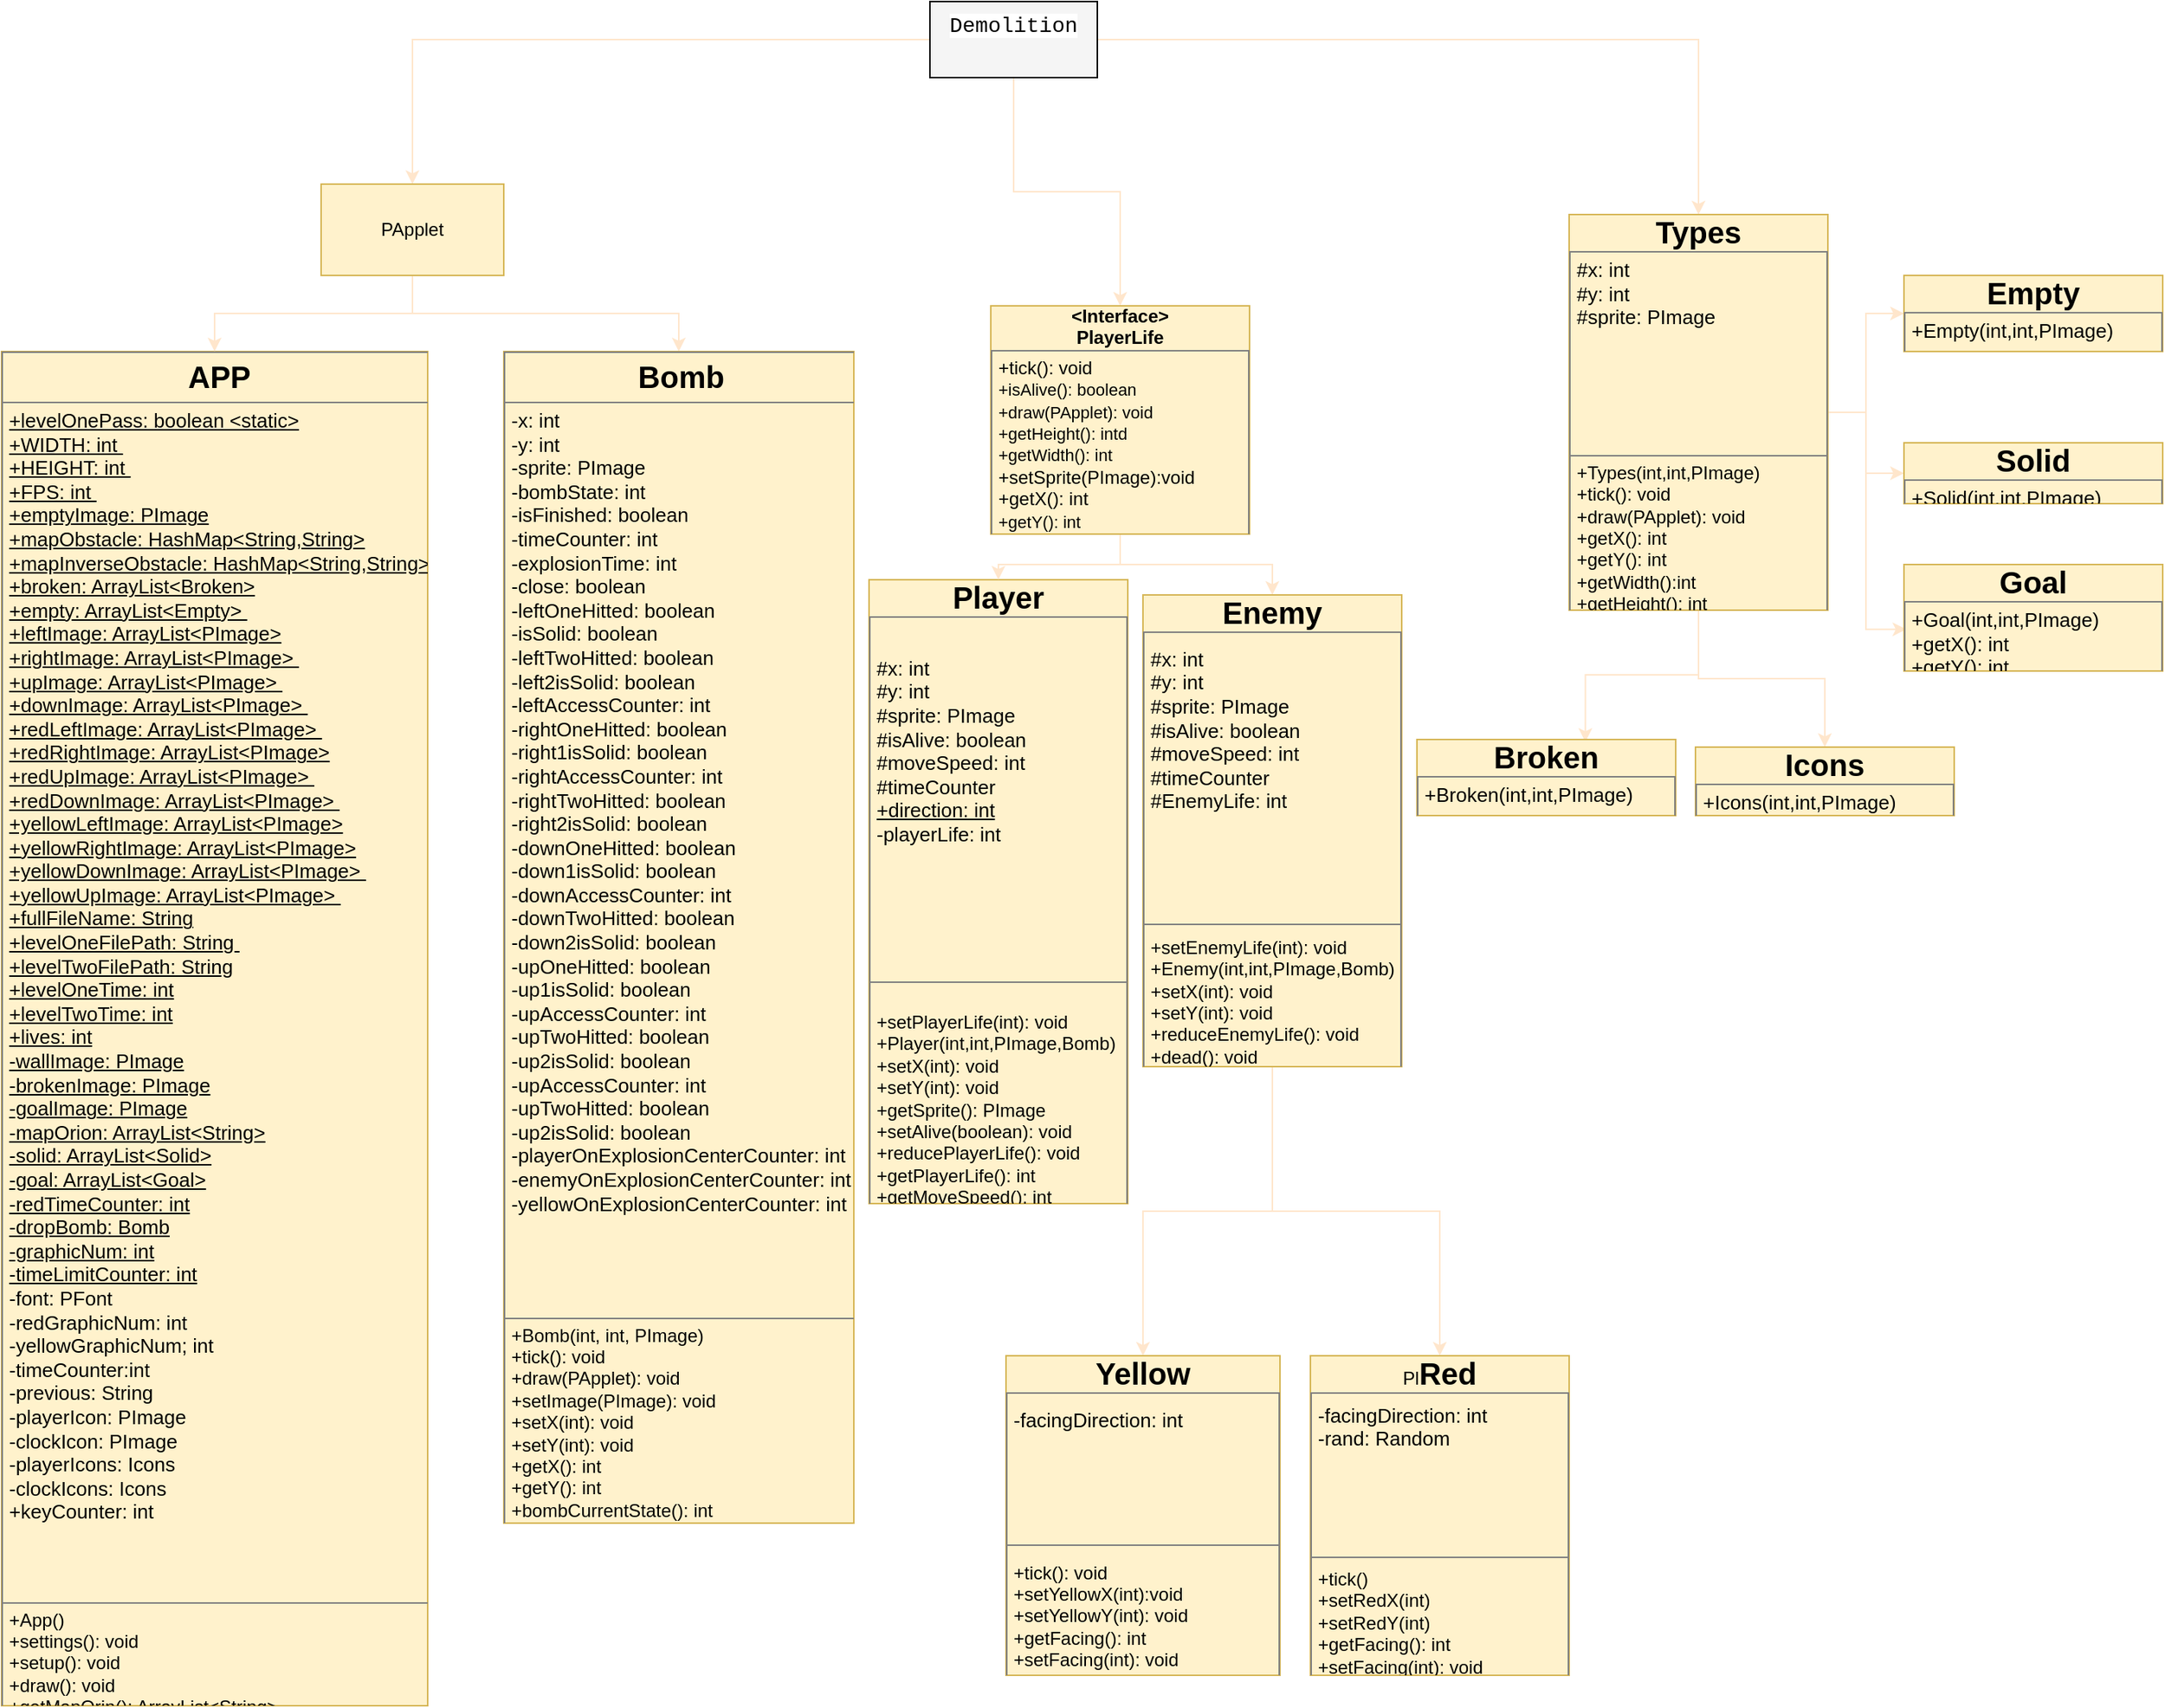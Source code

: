 <mxfile>
    <diagram id="IEfj9Nkt6mXLKzM7dppg" name="第 1 页">
        <mxGraphModel dx="2086" dy="1921" grid="1" gridSize="10" guides="1" tooltips="1" connect="1" arrows="1" fold="1" page="1" pageScale="1" pageWidth="827" pageHeight="1169" math="0" shadow="0">
            <root>
                <mxCell id="0"/>
                <mxCell id="1" parent="0"/>
                <mxCell id="102" style="edgeStyle=orthogonalEdgeStyle;rounded=0;orthogonalLoop=1;jettySize=auto;html=1;entryX=0.5;entryY=0;entryDx=0;entryDy=0;labelBackgroundColor=none;fontColor=#000000;strokeColor=#FFE6CC;" edge="1" parent="1" source="2" target="85">
                    <mxGeometry relative="1" as="geometry"/>
                </mxCell>
                <mxCell id="111" style="edgeStyle=orthogonalEdgeStyle;rounded=0;orthogonalLoop=1;jettySize=auto;html=1;labelBackgroundColor=none;fontColor=#000000;strokeColor=#FFE6CC;entryX=0.5;entryY=0;entryDx=0;entryDy=0;" edge="1" parent="1" source="2" target="110">
                    <mxGeometry relative="1" as="geometry">
                        <mxPoint x="240" y="-40" as="targetPoint"/>
                    </mxGeometry>
                </mxCell>
                <mxCell id="112" style="edgeStyle=orthogonalEdgeStyle;rounded=0;orthogonalLoop=1;jettySize=auto;html=1;labelBackgroundColor=none;fontColor=#000000;strokeColor=#FFE6CC;entryX=0.5;entryY=0;entryDx=0;entryDy=0;" edge="1" parent="1" source="2" target="100">
                    <mxGeometry relative="1" as="geometry">
                        <mxPoint x="-160" y="-10" as="targetPoint"/>
                    </mxGeometry>
                </mxCell>
                <mxCell id="2" value="&lt;div style=&quot;font-family: &amp;#34;consolas&amp;#34; , &amp;#34;courier new&amp;#34; , monospace ; font-size: 14px ; line-height: 19px&quot;&gt;&lt;span style=&quot;background-color: rgb(255 , 255 , 255)&quot;&gt;&lt;font color=&quot;#000000&quot;&gt;Demolition&lt;/font&gt;&lt;/span&gt;&lt;/div&gt;&lt;div style=&quot;color: rgb(212 , 212 , 212) ; font-family: &amp;#34;consolas&amp;#34; , &amp;#34;courier new&amp;#34; , monospace ; font-size: 14px ; line-height: 19px&quot;&gt;&lt;span style=&quot;background-color: rgb(0 , 0 , 0)&quot;&gt;&lt;br&gt;&lt;/span&gt;&lt;/div&gt;" style="rounded=0;whiteSpace=wrap;html=1;fillColor=#f5f5f5;fontColor=#333333;align=center;" parent="1" vertex="1">
                    <mxGeometry x="-90" y="-120" width="110" height="50" as="geometry"/>
                </mxCell>
                <mxCell id="83" value="&lt;table border=&quot;1&quot; width=&quot;100%&quot; cellpadding=&quot;4&quot; style=&quot;width: 100% ; height: 100% ; border-collapse: collapse&quot;&gt;&lt;tbody&gt;&lt;tr&gt;&lt;th style=&quot;text-align: center&quot;&gt;&lt;span style=&quot;color: rgb(0 , 0 , 0)&quot;&gt;&lt;font style=&quot;font-size: 20px&quot;&gt;APP&lt;/font&gt;&lt;/span&gt;&lt;br&gt;&lt;/th&gt;&lt;/tr&gt;&lt;tr style=&quot;font-size: 13px&quot;&gt;&lt;td&gt;&lt;span style=&quot;color: rgb(0 , 0 , 0)&quot;&gt;&lt;u&gt;+levelOnePass: boolean &amp;lt;static&amp;gt;&lt;/u&gt;&lt;br&gt;&lt;u&gt;+WIDTH: int&amp;nbsp;&lt;/u&gt;&lt;br&gt;&lt;u&gt;+HEIGHT: int&amp;nbsp;&lt;/u&gt;&lt;br&gt;&lt;u&gt;+FPS: int&amp;nbsp;&lt;/u&gt;&lt;br&gt;&lt;u&gt;+emptyImage: PImage&lt;/u&gt;&lt;br&gt;&lt;u&gt;+mapObstacle: HashMap&amp;lt;String,String&amp;gt;&lt;/u&gt;&lt;br&gt;&lt;u&gt;+mapInverseObstacle: HashMap&amp;lt;String,String&amp;gt;&lt;/u&gt;&lt;br&gt;&lt;u&gt;+broken: ArrayList&amp;lt;Broken&amp;gt;&lt;/u&gt;&lt;br&gt;&lt;u&gt;+empty: ArrayList&amp;lt;Empty&amp;gt;&amp;nbsp;&lt;/u&gt;&lt;br&gt;&lt;u&gt;+leftImage: ArrayList&amp;lt;PImage&amp;gt;&lt;/u&gt;&lt;br&gt;&lt;u&gt;+rightImage: ArrayList&amp;lt;PImage&amp;gt;&amp;nbsp;&lt;/u&gt;&lt;br&gt;&lt;u&gt;+upImage: ArrayList&amp;lt;PImage&amp;gt;&amp;nbsp;&lt;/u&gt;&lt;br&gt;&lt;u&gt;+downImage: ArrayList&amp;lt;PImage&amp;gt;&amp;nbsp;&lt;/u&gt;&lt;br&gt;&lt;u&gt;+redLeftImage: ArrayList&amp;lt;PImage&amp;gt;&amp;nbsp;&lt;/u&gt;&lt;br&gt;&lt;u&gt;+redRightImage: ArrayList&amp;lt;PImage&amp;gt;&lt;/u&gt;&lt;br&gt;&lt;u&gt;+redUpImage: ArrayList&amp;lt;PImage&amp;gt;&amp;nbsp;&lt;/u&gt;&lt;br&gt;&lt;u&gt;+redDownImage: ArrayList&amp;lt;PImage&amp;gt;&amp;nbsp;&lt;/u&gt;&lt;br&gt;&lt;u&gt;+yellowLeftImage: ArrayList&amp;lt;PImage&amp;gt;&lt;/u&gt;&lt;br&gt;&lt;u&gt;+yellowRightImage: ArrayList&amp;lt;PImage&amp;gt; &lt;/u&gt;&lt;br&gt;&lt;u&gt;+yellowDownImage: ArrayList&amp;lt;PImage&amp;gt;&amp;nbsp;&lt;/u&gt;&lt;br&gt;&lt;u&gt;+yellowUpImage: ArrayList&amp;lt;PImage&amp;gt;&amp;nbsp;&lt;/u&gt;&lt;br&gt;&lt;u&gt;+fullFileName: String&lt;/u&gt;&lt;br&gt;&lt;u&gt;+levelOneFilePath: String&amp;nbsp;&lt;/u&gt;&lt;br&gt;&lt;u&gt;+levelTwoFilePath: String&lt;/u&gt;&lt;br&gt;&lt;u&gt;+levelOneTime: int&lt;/u&gt;&lt;br&gt;&lt;u&gt;+levelTwoTime: int&lt;/u&gt;&lt;br&gt;&lt;u&gt;+lives: int&lt;/u&gt;&lt;/span&gt;&lt;font color=&quot;#000000&quot; style=&quot;font-size: 13px&quot;&gt;&lt;br&gt;&lt;u&gt;-wallImage: PImage&lt;br&gt;-brokenImage: PImage&lt;br&gt;-goalImage: PImage&lt;br&gt;-mapOrion: ArrayList&amp;lt;String&amp;gt;&lt;br&gt;-solid: ArrayList&amp;lt;Solid&amp;gt;&lt;br&gt;-goal: ArrayList&amp;lt;Goal&amp;gt;&lt;br&gt;-redTimeCounter: int&lt;br&gt;-dropBomb: Bomb&lt;br&gt;-graphicNum: int&lt;br&gt;-timeLimitCounter: int&lt;br&gt;&lt;/u&gt;-font: PFont&lt;br&gt;-redGraphicNum: int&lt;br&gt;-yellowGraphicNum; int&lt;br&gt;-timeCounter:int&lt;br&gt;-previous: String&lt;br&gt;-playerIcon: PImage&lt;br&gt;-clockIcon: PImage&lt;br&gt;-playerIcons: Icons&lt;br&gt;-clockIcons: Icons&lt;br&gt;&lt;/font&gt;&lt;font color=&quot;#000000&quot; style=&quot;font-size: 13px&quot;&gt;+keyCounter: int&lt;/font&gt;&lt;font color=&quot;#000000&quot; style=&quot;font-size: 11px&quot;&gt;&lt;br&gt;&lt;br&gt;&lt;br&gt;&lt;br&gt;&lt;/font&gt;&lt;/td&gt;&lt;/tr&gt;&lt;tr&gt;&lt;td&gt;&lt;font color=&quot;#000000&quot;&gt;+App()&lt;br&gt;+settings(): void&lt;br&gt;+setup(): void&lt;br&gt;+draw(): void&lt;br&gt;+getMapOrin(): ArrayList&amp;lt;String&amp;gt;&lt;br&gt;+keyPressed(): void&lt;br&gt;+keyReleased(): void&lt;br&gt;&lt;u&gt;+restart(): void&lt;br&gt;+secondLevel(): void&lt;br&gt;+restart(): void&lt;/u&gt;&lt;br&gt;&lt;br&gt;&lt;br&gt;&lt;/font&gt;&lt;/td&gt;&lt;/tr&gt;&lt;/tbody&gt;&lt;/table&gt;" style="text;html=1;strokeColor=#d6b656;fillColor=#fff2cc;overflow=fill;shadow=0;labelBackgroundColor=none;" parent="1" vertex="1">
                    <mxGeometry x="-700" y="110" width="280" height="890" as="geometry"/>
                </mxCell>
                <mxCell id="86" style="edgeStyle=orthogonalEdgeStyle;rounded=0;orthogonalLoop=1;jettySize=auto;html=1;entryX=0.5;entryY=0;entryDx=0;entryDy=0;labelBackgroundColor=none;noLabel=1;fontColor=none;strokeColor=#FFE6CC;" edge="1" parent="1" source="85" target="83">
                    <mxGeometry relative="1" as="geometry"/>
                </mxCell>
                <mxCell id="88" style="edgeStyle=orthogonalEdgeStyle;rounded=0;orthogonalLoop=1;jettySize=auto;html=1;entryX=0.5;entryY=0;entryDx=0;entryDy=0;labelBackgroundColor=none;fontColor=none;strokeColor=#FFE6CC;" edge="1" parent="1" source="85" target="87">
                    <mxGeometry relative="1" as="geometry"/>
                </mxCell>
                <mxCell id="85" value="&lt;font color=&quot;#000000&quot;&gt;PApplet&lt;/font&gt;" style="whiteSpace=wrap;html=1;shadow=0;labelBackgroundColor=none;strokeColor=#d6b656;strokeWidth=1;fillColor=#fff2cc;" vertex="1" parent="1">
                    <mxGeometry x="-490" width="120" height="60" as="geometry"/>
                </mxCell>
                <mxCell id="87" value="&lt;table border=&quot;1&quot; width=&quot;100%&quot; cellpadding=&quot;4&quot; style=&quot;width: 100% ; height: 100% ; border-collapse: collapse&quot;&gt;&lt;tbody&gt;&lt;tr&gt;&lt;th style=&quot;text-align: center&quot;&gt;&lt;span style=&quot;color: rgb(0 , 0 , 0)&quot;&gt;&lt;font style=&quot;font-size: 20px&quot;&gt;Bomb&lt;/font&gt;&lt;/span&gt;&lt;br&gt;&lt;/th&gt;&lt;/tr&gt;&lt;tr&gt;&lt;td style=&quot;font-size: 13px&quot;&gt;&lt;font color=&quot;#000000&quot; style=&quot;font-size: 13px&quot;&gt;-x: int&lt;br&gt;-y: int&lt;br&gt;-sprite: PImage&lt;br&gt;-bombState: int&lt;br&gt;-isFinished: boolean&lt;br&gt;-timeCounter: int&lt;br&gt;-explosionTime: int&lt;br&gt;-close: boolean&lt;br&gt;-leftOneHitted: boolean&lt;br&gt;-isSolid: boolean&lt;br&gt;-leftTwoHitted: boolean&lt;br&gt;-left2isSolid: boolean&lt;br&gt;-leftAccessCounter: int&lt;br&gt;-rightOneHitted: boolean&lt;br&gt;-right1isSolid: boolean&lt;br&gt;-rightAccessCounter: int&lt;br&gt;-rightTwoHitted: boolean&lt;br&gt;-right2isSolid: boolean&lt;br&gt;-downOneHitted: boolean&lt;br&gt;-down1isSolid: boolean&lt;br&gt;-downAccessCounter: int&lt;br&gt;-downTwoHitted: boolean&lt;br&gt;-down2isSolid: boolean&lt;br&gt;-upOneHitted: boolean&lt;br&gt;-up1isSolid: boolean&lt;br&gt;-upAccessCounter: int&lt;br&gt;-upTwoHitted: boolean&lt;br&gt;-up2isSolid: boolean&lt;br&gt;-upAccessCounter: int&lt;br&gt;-upTwoHitted: boolean&lt;br&gt;-up2isSolid: boolean&lt;br&gt;-playerOnExplosionCenterCounter: int&lt;br&gt;-enemyOnExplosionCenterCounter: int&lt;br&gt;-yellowOnExplosionCenterCounter: int&lt;br&gt;&lt;br&gt;&lt;br&gt;&lt;br&gt;&lt;br&gt;&lt;/font&gt;&lt;/td&gt;&lt;/tr&gt;&lt;tr&gt;&lt;td&gt;&lt;font color=&quot;#000000&quot;&gt;+Bomb(int, int, PImage)&lt;br&gt;+tick(): void&lt;br&gt;+draw(PApplet): void&lt;br&gt;+setImage(PImage): void&lt;br&gt;+setX(int): void&lt;br&gt;+setY(int): void&lt;br&gt;+getX(): int&lt;br&gt;+getY(): int&lt;br&gt;+bombCurrentState(): int&lt;br&gt;+setFinished(): void&lt;br&gt;+isFinishedBomb(): boolean&lt;br&gt;+close(): boolean&lt;br&gt;+hitOnPlayer(): void&lt;br&gt;&lt;br&gt;&lt;/font&gt;&lt;/td&gt;&lt;/tr&gt;&lt;/tbody&gt;&lt;/table&gt;" style="text;html=1;strokeColor=#d6b656;fillColor=#fff2cc;overflow=fill;shadow=0;labelBackgroundColor=none;" vertex="1" parent="1">
                    <mxGeometry x="-370" y="110" width="230" height="770" as="geometry"/>
                </mxCell>
                <mxCell id="90" value="&lt;div style=&quot;text-align: center&quot;&gt;&lt;font color=&quot;#000000&quot; size=&quot;1&quot;&gt;&lt;b style=&quot;font-size: 20px&quot;&gt;Player&lt;/b&gt;&lt;/font&gt;&lt;/div&gt;&lt;table border=&quot;1&quot; width=&quot;100%&quot; cellpadding=&quot;4&quot; style=&quot;width: 100% ; height: 100% ; border-collapse: collapse&quot;&gt;&lt;tbody&gt;&lt;tr&gt;&lt;td style=&quot;font-size: 13px&quot;&gt;&lt;font color=&quot;#000000&quot; style=&quot;font-size: 13px&quot;&gt;#x: int&lt;br&gt;#y: int&lt;br&gt;#sprite: PImage&lt;br&gt;#isAlive: boolean&lt;br&gt;#moveSpeed: int&lt;br&gt;#timeCounter&lt;br&gt;&lt;u&gt;+direction: int&lt;/u&gt;&lt;br&gt;-playerLife: int&lt;br&gt;&lt;br&gt;&lt;br&gt;&lt;br&gt;&lt;br&gt;&lt;/font&gt;&lt;/td&gt;&lt;/tr&gt;&lt;tr&gt;&lt;td&gt;&lt;font color=&quot;#000000&quot;&gt;+setPlayerLife(int): void&lt;br&gt;+Player(int,int,PImage,Bomb)&lt;br&gt;+setX(int): void&lt;br&gt;+setY(int): void&lt;br&gt;+getSprite(): PImage&lt;br&gt;+setAlive(boolean): void&lt;br&gt;+reducePlayerLife(): void&lt;br&gt;+getPlayerLife(): int&lt;br&gt;+getMoveSpeed(): int&lt;/font&gt;&lt;/td&gt;&lt;/tr&gt;&lt;/tbody&gt;&lt;/table&gt;" style="text;html=1;strokeColor=#d6b656;fillColor=#fff2cc;overflow=fill;shadow=0;labelBackgroundColor=none;" vertex="1" parent="1">
                    <mxGeometry x="-130" y="260" width="170" height="410" as="geometry"/>
                </mxCell>
                <mxCell id="101" style="edgeStyle=orthogonalEdgeStyle;rounded=0;orthogonalLoop=1;jettySize=auto;html=1;entryX=0.5;entryY=0;entryDx=0;entryDy=0;labelBackgroundColor=none;fontColor=#000000;strokeColor=#FFE6CC;" edge="1" parent="1" source="100" target="90">
                    <mxGeometry relative="1" as="geometry"/>
                </mxCell>
                <mxCell id="105" style="edgeStyle=orthogonalEdgeStyle;rounded=0;orthogonalLoop=1;jettySize=auto;html=1;entryX=0.5;entryY=0;entryDx=0;entryDy=0;labelBackgroundColor=none;fontColor=#000000;strokeColor=#FFE6CC;" edge="1" parent="1" source="100" target="104">
                    <mxGeometry relative="1" as="geometry"/>
                </mxCell>
                <mxCell id="100" value="&lt;div style=&quot;text-align: center&quot;&gt;&lt;font color=&quot;#000000&quot;&gt;&lt;b&gt;&amp;lt;Interface&amp;gt;&lt;/b&gt;&lt;/font&gt;&lt;/div&gt;&lt;div style=&quot;text-align: center&quot;&gt;&lt;font color=&quot;#000000&quot;&gt;&lt;b&gt;PlayerLife&lt;/b&gt;&lt;/font&gt;&lt;/div&gt;&lt;table border=&quot;1&quot; width=&quot;100%&quot; cellpadding=&quot;4&quot; style=&quot;width: 100% ; height: 100% ; border-collapse: collapse&quot;&gt;&lt;tbody&gt;&lt;tr&gt;&lt;td&gt;&lt;font color=&quot;#000000&quot;&gt;+tick(): void&lt;/font&gt;&lt;br style=&quot;color: rgb(0 , 0 , 0) ; font-family: &amp;#34;helvetica&amp;#34; ; font-size: 11px&quot;&gt;&lt;span style=&quot;color: rgb(0 , 0 , 0) ; font-family: &amp;#34;helvetica&amp;#34; ; font-size: 11px&quot;&gt;+isAlive(): boolean&lt;/span&gt;&lt;br style=&quot;color: rgb(0 , 0 , 0) ; font-family: &amp;#34;helvetica&amp;#34; ; font-size: 11px&quot;&gt;&lt;span style=&quot;color: rgb(0 , 0 , 0) ; font-family: &amp;#34;helvetica&amp;#34; ; font-size: 11px&quot;&gt;+draw(PApplet): void&lt;/span&gt;&lt;br style=&quot;color: rgb(0 , 0 , 0) ; font-family: &amp;#34;helvetica&amp;#34; ; font-size: 11px&quot;&gt;&lt;span style=&quot;color: rgb(0 , 0 , 0) ; font-family: &amp;#34;helvetica&amp;#34; ; font-size: 11px&quot;&gt;+getHeight(): intd&lt;/span&gt;&lt;br style=&quot;color: rgb(0 , 0 , 0) ; font-family: &amp;#34;helvetica&amp;#34; ; font-size: 11px&quot;&gt;&lt;span style=&quot;color: rgb(0 , 0 , 0) ; font-family: &amp;#34;helvetica&amp;#34; ; font-size: 11px&quot;&gt;+getWidth(): int&lt;br&gt;&lt;/span&gt;&lt;font color=&quot;#000000&quot;&gt;+setSprite(PImage):void&lt;br&gt;+getX(): int&lt;/font&gt;&lt;br style=&quot;color: rgb(0 , 0 , 0) ; font-family: &amp;#34;helvetica&amp;#34; ; font-size: 11px&quot;&gt;&lt;font color=&quot;#000000&quot; style=&quot;font-size: 11px&quot;&gt;+getY(): int&lt;br&gt;&lt;br&gt;&lt;br&gt;&lt;br&gt;&lt;/font&gt;&lt;/td&gt;&lt;/tr&gt;&lt;tr&gt;&lt;td&gt;&lt;br&gt;&lt;/td&gt;&lt;/tr&gt;&lt;/tbody&gt;&lt;/table&gt;" style="text;html=1;strokeColor=#d6b656;fillColor=#fff2cc;overflow=fill;shadow=0;labelBackgroundColor=none;" vertex="1" parent="1">
                    <mxGeometry x="-50" y="80" width="170" height="150" as="geometry"/>
                </mxCell>
                <mxCell id="108" style="edgeStyle=orthogonalEdgeStyle;rounded=0;orthogonalLoop=1;jettySize=auto;html=1;entryX=0.5;entryY=0;entryDx=0;entryDy=0;labelBackgroundColor=none;fontColor=#000000;strokeColor=#FFE6CC;" edge="1" parent="1" source="104" target="106">
                    <mxGeometry relative="1" as="geometry"/>
                </mxCell>
                <mxCell id="109" style="edgeStyle=orthogonalEdgeStyle;rounded=0;orthogonalLoop=1;jettySize=auto;html=1;entryX=0.5;entryY=0;entryDx=0;entryDy=0;labelBackgroundColor=none;fontColor=#000000;strokeColor=#FFE6CC;" edge="1" parent="1" source="104" target="107">
                    <mxGeometry relative="1" as="geometry"/>
                </mxCell>
                <mxCell id="104" value="&lt;div style=&quot;text-align: center&quot;&gt;&lt;font color=&quot;#000000&quot; size=&quot;1&quot;&gt;&lt;b style=&quot;font-size: 20px&quot;&gt;Enemy&lt;/b&gt;&lt;/font&gt;&lt;/div&gt;&lt;table border=&quot;1&quot; width=&quot;100%&quot; cellpadding=&quot;4&quot; style=&quot;width: 100% ; height: 100% ; border-collapse: collapse&quot;&gt;&lt;tbody&gt;&lt;tr&gt;&lt;td style=&quot;font-size: 13px&quot;&gt;&lt;font color=&quot;#000000&quot; style=&quot;font-size: 13px&quot;&gt;#x: int&lt;br&gt;#y: int&lt;br&gt;#sprite: PImage&lt;br&gt;#isAlive: boolean&lt;br&gt;#moveSpeed: int&lt;br&gt;#timeCounter&lt;br&gt;#EnemyLife: int&lt;br&gt;&lt;br&gt;&lt;br&gt;&lt;br&gt;&lt;br&gt;&lt;/font&gt;&lt;/td&gt;&lt;/tr&gt;&lt;tr&gt;&lt;td&gt;&lt;font color=&quot;#000000&quot;&gt;+setEnemyLife(int): void&lt;br&gt;+Enemy(int,int,PImage,Bomb)&lt;br&gt;+setX(int): void&lt;br&gt;+setY(int): void&lt;br&gt;+reduceEnemyLife(): void&lt;br&gt;+dead(): void&lt;br&gt;&lt;br&gt;&lt;/font&gt;&lt;/td&gt;&lt;/tr&gt;&lt;/tbody&gt;&lt;/table&gt;" style="text;html=1;strokeColor=#d6b656;fillColor=#fff2cc;overflow=fill;shadow=0;labelBackgroundColor=none;" vertex="1" parent="1">
                    <mxGeometry x="50" y="270" width="170" height="310" as="geometry"/>
                </mxCell>
                <mxCell id="106" value="&lt;div style=&quot;text-align: center&quot;&gt;&lt;b&gt;&lt;font style=&quot;font-size: 20px&quot;&gt;Yellow&lt;/font&gt;&lt;/b&gt;&lt;/div&gt;&lt;table border=&quot;1&quot; width=&quot;100%&quot; cellpadding=&quot;4&quot; style=&quot;width: 100% ; height: 100% ; border-collapse: collapse&quot;&gt;&lt;tbody&gt;&lt;tr&gt;&lt;td style=&quot;font-size: 13px&quot;&gt;&lt;font style=&quot;font-size: 13px&quot;&gt;-facingDirection: int&lt;br&gt;&lt;br&gt;&lt;br&gt;&lt;br&gt;&lt;br&gt;&lt;/font&gt;&lt;/td&gt;&lt;/tr&gt;&lt;tr&gt;&lt;td&gt;&lt;font&gt;+tick(): void&lt;br&gt;+setYellowX(int):void&lt;br&gt;+setYellowY(int): void&lt;br&gt;+getFacing(): int&lt;br&gt;+setFacing(int): void&lt;br&gt;&lt;br&gt;&lt;/font&gt;&lt;/td&gt;&lt;/tr&gt;&lt;/tbody&gt;&lt;/table&gt;" style="text;html=1;strokeColor=#d6b656;fillColor=#fff2cc;overflow=fill;shadow=0;labelBackgroundColor=none;fontColor=#000000;" vertex="1" parent="1">
                    <mxGeometry x="-40" y="770" width="180" height="210" as="geometry"/>
                </mxCell>
                <mxCell id="107" value="&lt;div style=&quot;text-align: center&quot;&gt;&lt;span&gt;Pl&lt;/span&gt;&lt;font color=&quot;#000000&quot; size=&quot;1&quot;&gt;&lt;b style=&quot;font-size: 20px&quot;&gt;Red&lt;/b&gt;&lt;/font&gt;&lt;/div&gt;&lt;table border=&quot;1&quot; width=&quot;100%&quot; cellpadding=&quot;4&quot; style=&quot;width: 100% ; height: 100% ; border-collapse: collapse&quot;&gt;&lt;tbody&gt;&lt;tr&gt;&lt;td style=&quot;font-size: 13px&quot;&gt;&lt;font color=&quot;#000000&quot; style=&quot;font-size: 13px&quot;&gt;-facingDirection: int&lt;br&gt;-rand: Random&lt;br&gt;&lt;br&gt;&lt;br&gt;&lt;br&gt;&lt;br&gt;&lt;/font&gt;&lt;/td&gt;&lt;/tr&gt;&lt;tr&gt;&lt;td&gt;&lt;font color=&quot;#000000&quot;&gt;+tick()&lt;br&gt;+setRedX(int)&lt;br&gt;+setRedY(int)&lt;br&gt;+getFacing(): int&lt;br&gt;+setFacing(int): void&lt;br&gt;&lt;br&gt;&lt;/font&gt;&lt;/td&gt;&lt;/tr&gt;&lt;/tbody&gt;&lt;/table&gt;" style="text;html=1;strokeColor=#d6b656;fillColor=#fff2cc;overflow=fill;shadow=0;labelBackgroundColor=none;" vertex="1" parent="1">
                    <mxGeometry x="160" y="770" width="170" height="210" as="geometry"/>
                </mxCell>
                <mxCell id="118" style="edgeStyle=orthogonalEdgeStyle;rounded=0;orthogonalLoop=1;jettySize=auto;html=1;entryX=0.651;entryY=0.032;entryDx=0;entryDy=0;entryPerimeter=0;labelBackgroundColor=none;fontColor=#000000;strokeColor=#FFE6CC;" edge="1" parent="1" source="110" target="113">
                    <mxGeometry relative="1" as="geometry"/>
                </mxCell>
                <mxCell id="119" style="edgeStyle=orthogonalEdgeStyle;rounded=0;orthogonalLoop=1;jettySize=auto;html=1;labelBackgroundColor=none;fontColor=#000000;strokeColor=#FFE6CC;" edge="1" parent="1" source="110" target="116">
                    <mxGeometry relative="1" as="geometry"/>
                </mxCell>
                <mxCell id="120" style="edgeStyle=orthogonalEdgeStyle;rounded=0;orthogonalLoop=1;jettySize=auto;html=1;labelBackgroundColor=none;fontColor=#000000;strokeColor=#FFE6CC;" edge="1" parent="1" source="110" target="114">
                    <mxGeometry relative="1" as="geometry"/>
                </mxCell>
                <mxCell id="121" style="edgeStyle=orthogonalEdgeStyle;rounded=0;orthogonalLoop=1;jettySize=auto;html=1;entryX=0;entryY=0.5;entryDx=0;entryDy=0;labelBackgroundColor=none;fontColor=#000000;strokeColor=#FFE6CC;" edge="1" parent="1" source="110" target="117">
                    <mxGeometry relative="1" as="geometry"/>
                </mxCell>
                <mxCell id="122" style="edgeStyle=orthogonalEdgeStyle;rounded=0;orthogonalLoop=1;jettySize=auto;html=1;entryX=0.009;entryY=0.608;entryDx=0;entryDy=0;entryPerimeter=0;labelBackgroundColor=none;fontColor=#000000;strokeColor=#FFE6CC;" edge="1" parent="1" source="110" target="115">
                    <mxGeometry relative="1" as="geometry"/>
                </mxCell>
                <mxCell id="110" value="&lt;div style=&quot;text-align: center&quot;&gt;&lt;font color=&quot;#000000&quot;&gt;&lt;span style=&quot;font-size: 20px&quot;&gt;&lt;b&gt;Types&lt;/b&gt;&lt;/span&gt;&lt;/font&gt;&lt;/div&gt;&lt;table border=&quot;1&quot; width=&quot;100%&quot; cellpadding=&quot;4&quot; style=&quot;width: 100% ; height: 100% ; border-collapse: collapse&quot;&gt;&lt;tbody&gt;&lt;tr&gt;&lt;td style=&quot;font-size: 13px&quot;&gt;&lt;font color=&quot;#000000&quot; style=&quot;font-size: 13px&quot;&gt;#x: int&lt;br&gt;#y: int&lt;br&gt;#sprite: PImage&lt;br&gt;&lt;br&gt;&lt;br&gt;&lt;br&gt;&lt;br&gt;&lt;br&gt;&lt;/font&gt;&lt;/td&gt;&lt;/tr&gt;&lt;tr&gt;&lt;td&gt;&lt;font color=&quot;#000000&quot;&gt;+Types(int,int,PImage)&lt;br&gt;+tick(): void&lt;br&gt;+draw(PApplet): void&lt;br&gt;+getX(): int&lt;br&gt;+getY(): int&lt;br&gt;+getWidth():int&lt;br&gt;+getHeight(): int&lt;br&gt;&lt;br&gt;&lt;br&gt;&lt;/font&gt;&lt;/td&gt;&lt;/tr&gt;&lt;/tbody&gt;&lt;/table&gt;" style="text;html=1;strokeColor=#d6b656;fillColor=#fff2cc;overflow=fill;shadow=0;labelBackgroundColor=none;" vertex="1" parent="1">
                    <mxGeometry x="330" y="20" width="170" height="260" as="geometry"/>
                </mxCell>
                <mxCell id="113" value="&lt;div style=&quot;text-align: center&quot;&gt;&lt;font color=&quot;#000000&quot;&gt;&lt;span style=&quot;font-size: 20px&quot;&gt;&lt;b&gt;Broken&lt;/b&gt;&lt;/span&gt;&lt;/font&gt;&lt;/div&gt;&lt;table border=&quot;1&quot; width=&quot;100%&quot; cellpadding=&quot;4&quot; style=&quot;width: 100% ; height: 100% ; border-collapse: collapse&quot;&gt;&lt;tbody&gt;&lt;tr&gt;&lt;td style=&quot;font-size: 13px&quot;&gt;&lt;font color=&quot;#000000&quot; style=&quot;font-size: 13px&quot;&gt;+Broken(int,int,PImage)&lt;br&gt;&lt;br&gt;&lt;br&gt;&lt;br&gt;&lt;br&gt;&lt;br&gt;&lt;/font&gt;&lt;/td&gt;&lt;/tr&gt;&lt;tr&gt;&lt;td&gt;&lt;font color=&quot;#000000&quot;&gt;&lt;br&gt;&lt;br&gt;&lt;br&gt;&lt;/font&gt;&lt;/td&gt;&lt;/tr&gt;&lt;/tbody&gt;&lt;/table&gt;" style="text;html=1;strokeColor=#d6b656;fillColor=#fff2cc;overflow=fill;shadow=0;labelBackgroundColor=none;" vertex="1" parent="1">
                    <mxGeometry x="230" y="365" width="170" height="50" as="geometry"/>
                </mxCell>
                <mxCell id="114" value="&lt;div style=&quot;text-align: center&quot;&gt;&lt;font color=&quot;#000000&quot;&gt;&lt;span style=&quot;font-size: 20px&quot;&gt;&lt;b&gt;Empty&lt;/b&gt;&lt;/span&gt;&lt;/font&gt;&lt;/div&gt;&lt;table border=&quot;1&quot; width=&quot;100%&quot; cellpadding=&quot;4&quot; style=&quot;width: 100% ; height: 100% ; border-collapse: collapse&quot;&gt;&lt;tbody&gt;&lt;tr&gt;&lt;td style=&quot;font-size: 13px&quot;&gt;&lt;font color=&quot;#000000&quot; style=&quot;font-size: 13px&quot;&gt;+Empty(int,int,PImage)&lt;br&gt;&lt;br&gt;&lt;br&gt;&lt;br&gt;&lt;br&gt;&lt;br&gt;&lt;/font&gt;&lt;/td&gt;&lt;/tr&gt;&lt;tr&gt;&lt;td&gt;&lt;font color=&quot;#000000&quot;&gt;&lt;br&gt;&lt;br&gt;&lt;br&gt;&lt;/font&gt;&lt;/td&gt;&lt;/tr&gt;&lt;/tbody&gt;&lt;/table&gt;" style="text;html=1;strokeColor=#d6b656;fillColor=#fff2cc;overflow=fill;shadow=0;labelBackgroundColor=none;" vertex="1" parent="1">
                    <mxGeometry x="550" y="60" width="170" height="50" as="geometry"/>
                </mxCell>
                <mxCell id="115" value="&lt;div style=&quot;text-align: center&quot;&gt;&lt;font color=&quot;#000000&quot;&gt;&lt;span style=&quot;font-size: 20px&quot;&gt;&lt;b&gt;Goal&lt;/b&gt;&lt;/span&gt;&lt;/font&gt;&lt;/div&gt;&lt;table border=&quot;1&quot; width=&quot;100%&quot; cellpadding=&quot;4&quot; style=&quot;width: 100% ; height: 100% ; border-collapse: collapse&quot;&gt;&lt;tbody&gt;&lt;tr&gt;&lt;td style=&quot;font-size: 13px&quot;&gt;&lt;font color=&quot;#000000&quot; style=&quot;font-size: 13px&quot;&gt;+Goal(int,int,PImage)&lt;br&gt;+getX(): int&lt;br&gt;+getY(): int&lt;br&gt;&lt;br&gt;&lt;br&gt;&lt;br&gt;&lt;br&gt;&lt;br&gt;&lt;/font&gt;&lt;/td&gt;&lt;/tr&gt;&lt;tr&gt;&lt;td&gt;&lt;font color=&quot;#000000&quot;&gt;&lt;br&gt;&lt;br&gt;&lt;br&gt;&lt;/font&gt;&lt;/td&gt;&lt;/tr&gt;&lt;/tbody&gt;&lt;/table&gt;" style="text;html=1;strokeColor=#d6b656;fillColor=#fff2cc;overflow=fill;shadow=0;labelBackgroundColor=none;" vertex="1" parent="1">
                    <mxGeometry x="550" y="250" width="170" height="70" as="geometry"/>
                </mxCell>
                <mxCell id="116" value="&lt;div style=&quot;text-align: center&quot;&gt;&lt;font color=&quot;#000000&quot;&gt;&lt;span style=&quot;font-size: 20px&quot;&gt;&lt;b&gt;Icons&lt;/b&gt;&lt;/span&gt;&lt;/font&gt;&lt;/div&gt;&lt;table border=&quot;1&quot; width=&quot;100%&quot; cellpadding=&quot;4&quot; style=&quot;width: 100% ; height: 100% ; border-collapse: collapse&quot;&gt;&lt;tbody&gt;&lt;tr&gt;&lt;td style=&quot;font-size: 13px&quot;&gt;&lt;font color=&quot;#000000&quot; style=&quot;font-size: 13px&quot;&gt;+Icons(int,int,PImage)&lt;br&gt;&lt;br&gt;&lt;br&gt;&lt;br&gt;&lt;br&gt;&lt;br&gt;&lt;/font&gt;&lt;/td&gt;&lt;/tr&gt;&lt;tr&gt;&lt;td&gt;&lt;font color=&quot;#000000&quot;&gt;&lt;br&gt;&lt;br&gt;&lt;br&gt;&lt;/font&gt;&lt;/td&gt;&lt;/tr&gt;&lt;/tbody&gt;&lt;/table&gt;" style="text;html=1;strokeColor=#d6b656;fillColor=#fff2cc;overflow=fill;shadow=0;labelBackgroundColor=none;" vertex="1" parent="1">
                    <mxGeometry x="413" y="370" width="170" height="45" as="geometry"/>
                </mxCell>
                <mxCell id="117" value="&lt;div style=&quot;text-align: center&quot;&gt;&lt;font color=&quot;#000000&quot;&gt;&lt;span style=&quot;font-size: 20px&quot;&gt;&lt;b&gt;Solid&lt;/b&gt;&lt;/span&gt;&lt;/font&gt;&lt;/div&gt;&lt;table border=&quot;1&quot; width=&quot;100%&quot; cellpadding=&quot;4&quot; style=&quot;width: 100% ; height: 100% ; border-collapse: collapse&quot;&gt;&lt;tbody&gt;&lt;tr&gt;&lt;td style=&quot;font-size: 13px&quot;&gt;&lt;font color=&quot;#000000&quot; style=&quot;font-size: 13px&quot;&gt;+Solid(int,int,PImage)&lt;br&gt;&lt;br&gt;&lt;br&gt;&lt;br&gt;&lt;br&gt;&lt;br&gt;&lt;/font&gt;&lt;/td&gt;&lt;/tr&gt;&lt;tr&gt;&lt;td&gt;&lt;font color=&quot;#000000&quot;&gt;&lt;br&gt;&lt;br&gt;&lt;br&gt;&lt;/font&gt;&lt;/td&gt;&lt;/tr&gt;&lt;/tbody&gt;&lt;/table&gt;" style="text;html=1;strokeColor=#d6b656;fillColor=#fff2cc;overflow=fill;shadow=0;labelBackgroundColor=none;" vertex="1" parent="1">
                    <mxGeometry x="550" y="170" width="170" height="40" as="geometry"/>
                </mxCell>
            </root>
        </mxGraphModel>
    </diagram>
</mxfile>